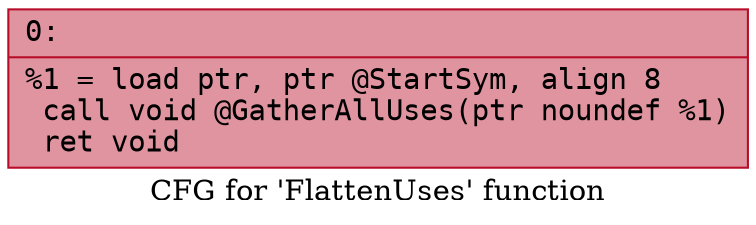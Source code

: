 digraph "CFG for 'FlattenUses' function" {
	label="CFG for 'FlattenUses' function";

	Node0x6000002cd360 [shape=record,color="#b70d28ff", style=filled, fillcolor="#b70d2870" fontname="Courier",label="{0:\l|  %1 = load ptr, ptr @StartSym, align 8\l  call void @GatherAllUses(ptr noundef %1)\l  ret void\l}"];
}
